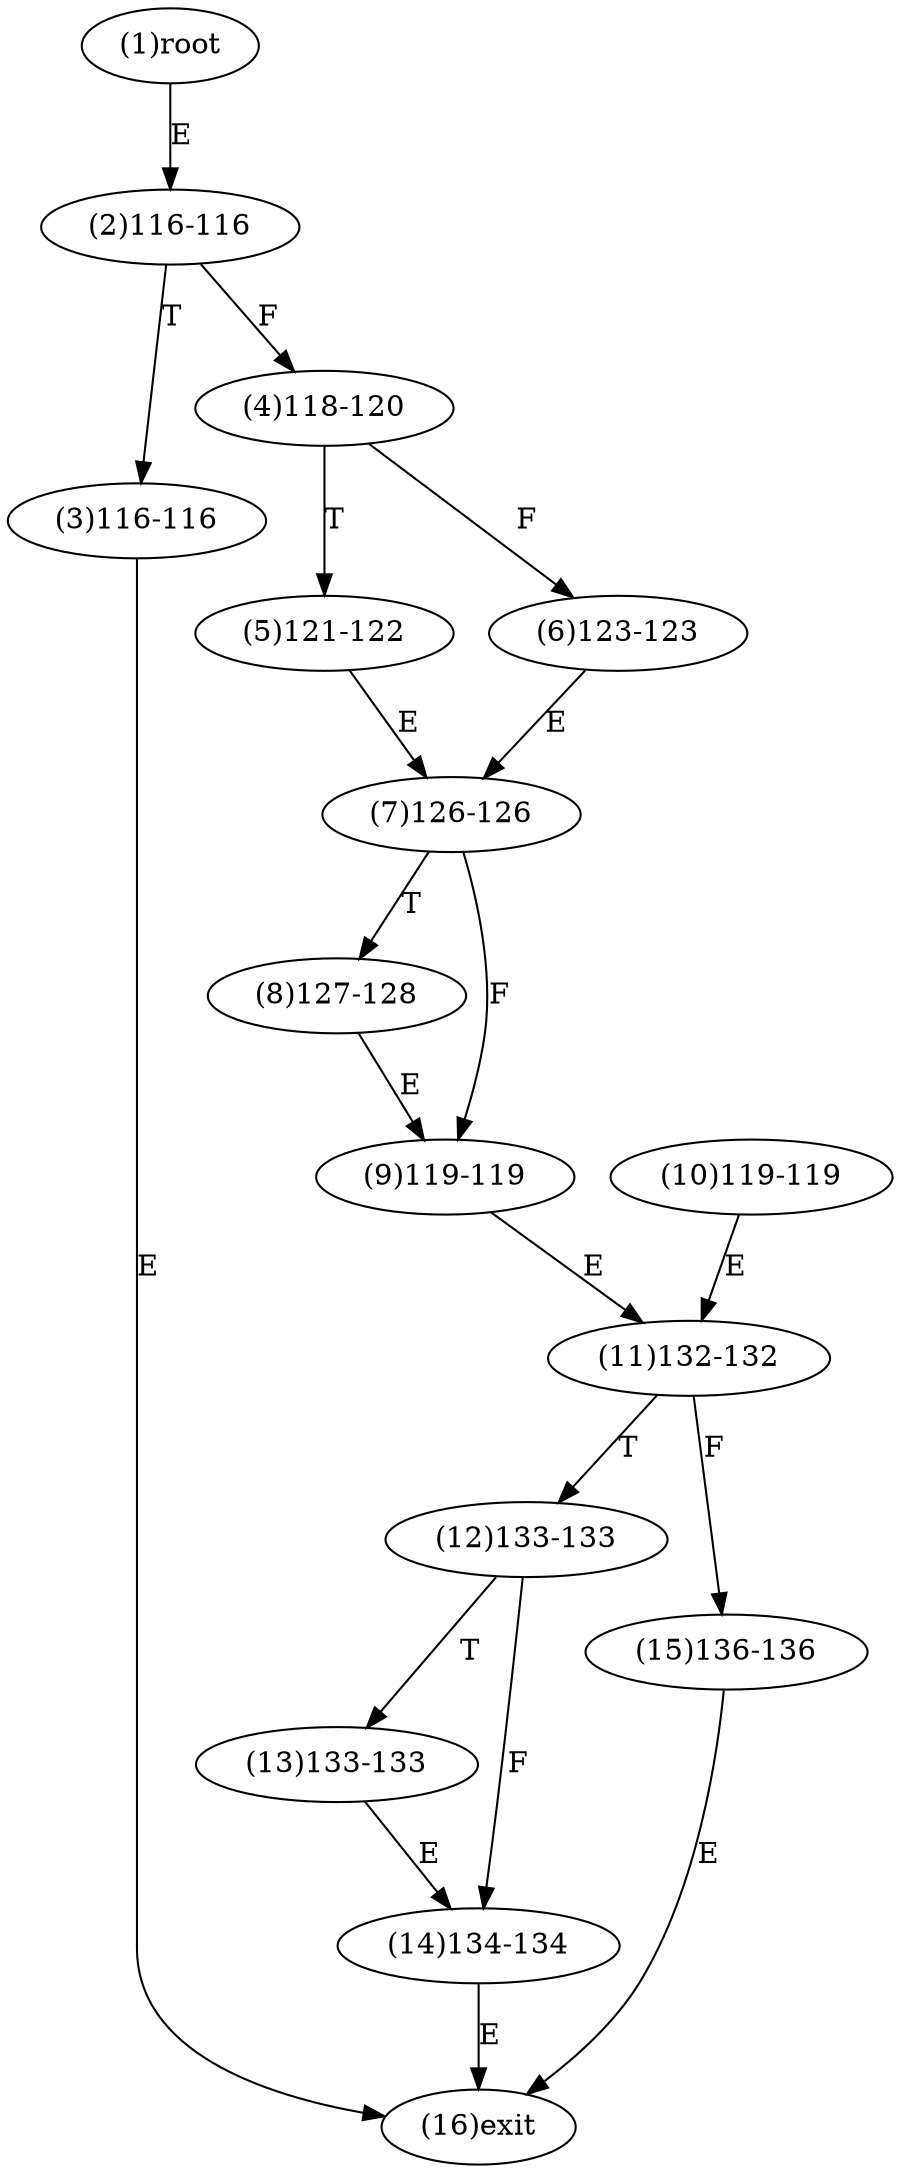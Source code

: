 digraph "" { 
1[ label="(1)root"];
2[ label="(2)116-116"];
3[ label="(3)116-116"];
4[ label="(4)118-120"];
5[ label="(5)121-122"];
6[ label="(6)123-123"];
7[ label="(7)126-126"];
8[ label="(8)127-128"];
9[ label="(9)119-119"];
10[ label="(10)119-119"];
11[ label="(11)132-132"];
12[ label="(12)133-133"];
13[ label="(13)133-133"];
14[ label="(14)134-134"];
15[ label="(15)136-136"];
16[ label="(16)exit"];
1->2[ label="E"];
2->4[ label="F"];
2->3[ label="T"];
3->16[ label="E"];
4->6[ label="F"];
4->5[ label="T"];
5->7[ label="E"];
6->7[ label="E"];
7->9[ label="F"];
7->8[ label="T"];
8->9[ label="E"];
9->11[ label="E"];
10->11[ label="E"];
11->15[ label="F"];
11->12[ label="T"];
12->14[ label="F"];
12->13[ label="T"];
13->14[ label="E"];
14->16[ label="E"];
15->16[ label="E"];
}